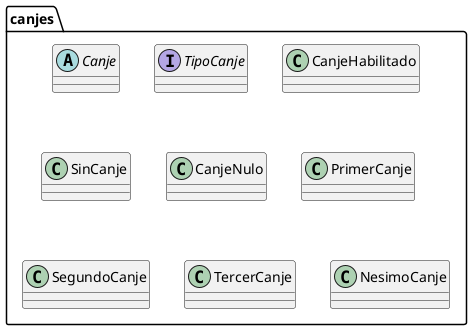 @startuml

allowmixing

package canjes {
    abstract class Canje
    interface TipoCanje
    class CanjeHabilitado
    class SinCanje
    class CanjeNulo
    class PrimerCanje
    class SegundoCanje
    class TercerCanje
    class NesimoCanje
}

@enduml